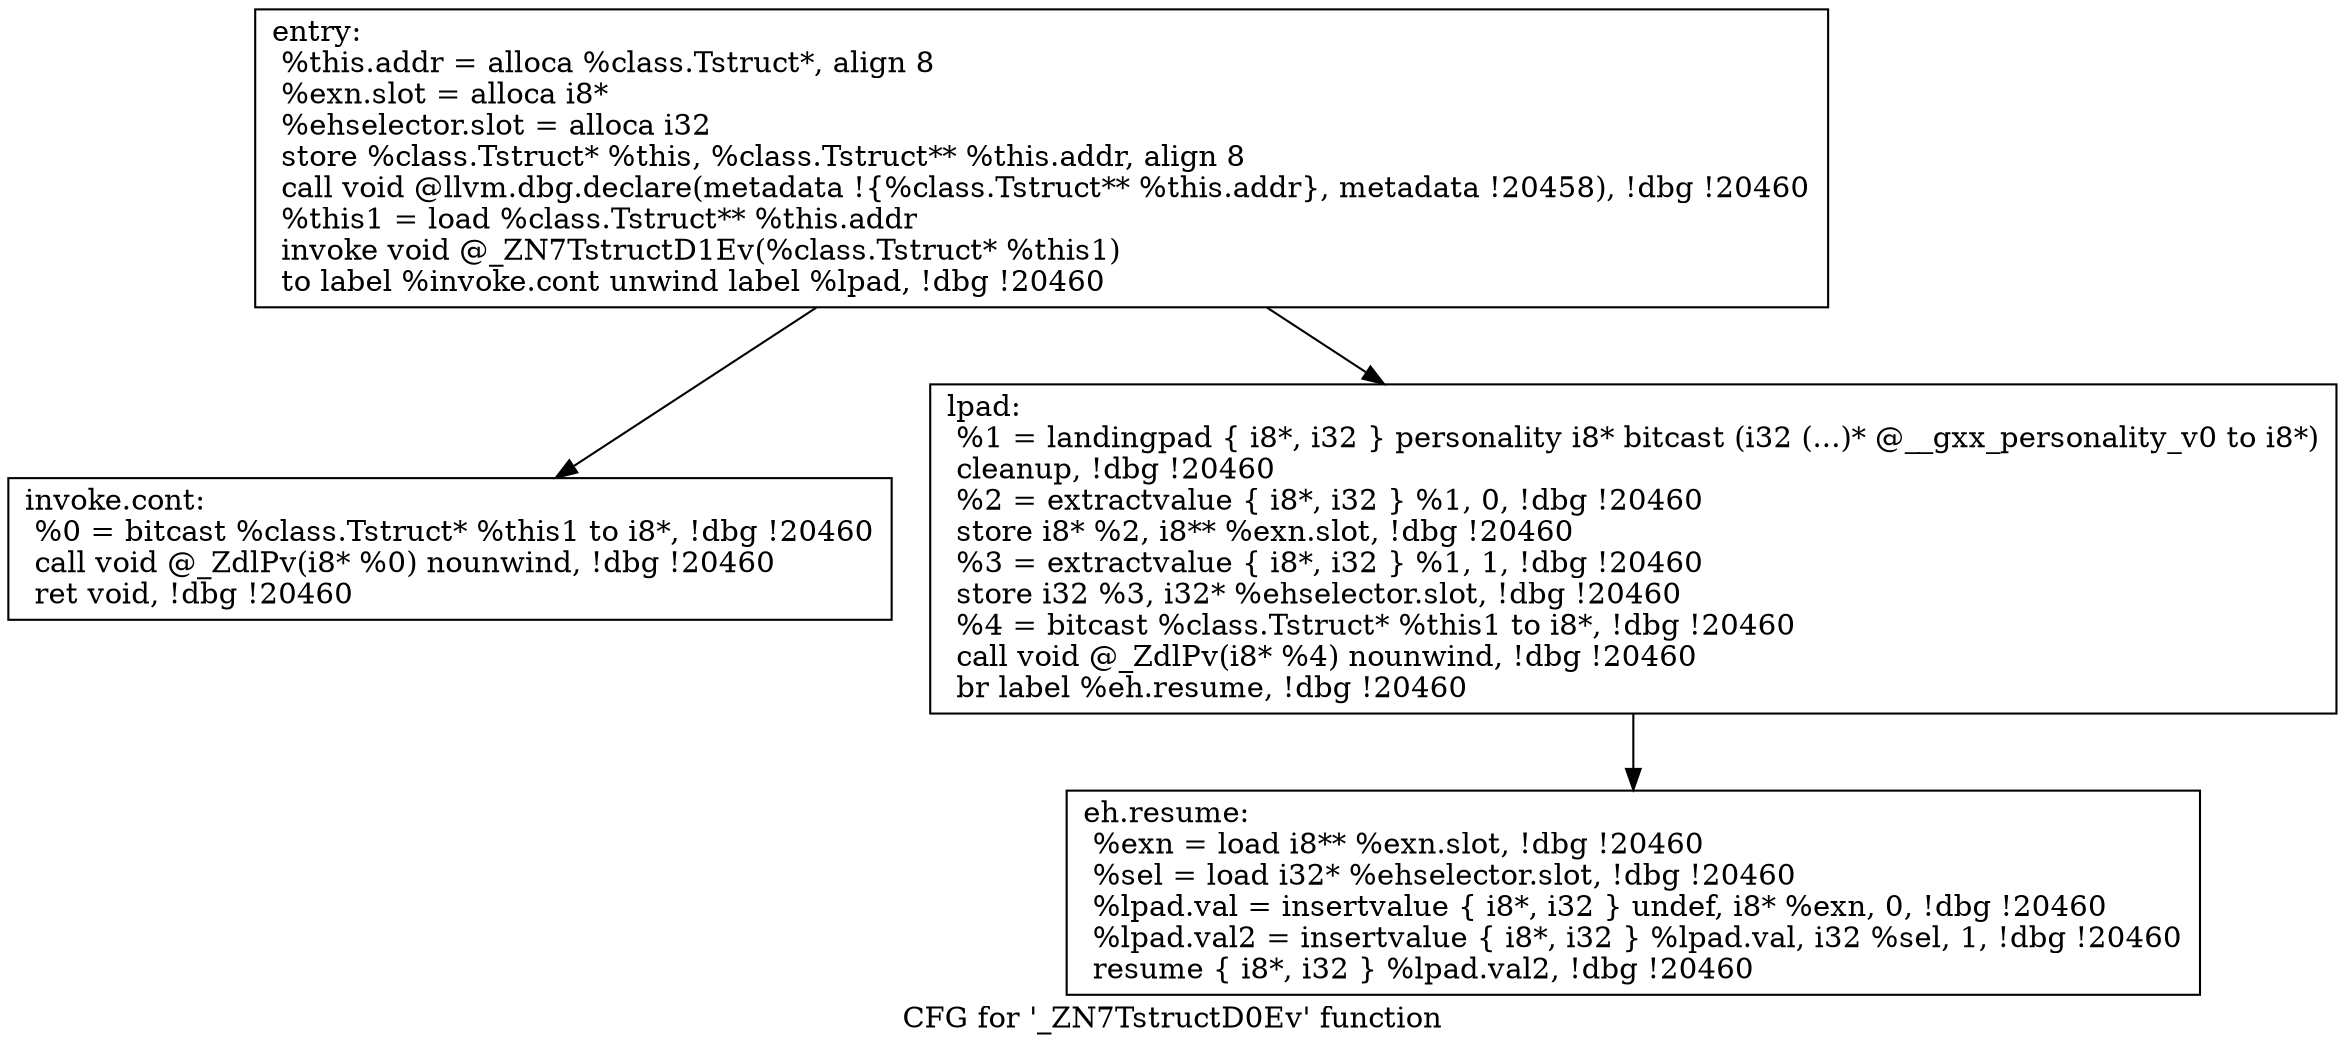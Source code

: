 digraph "CFG for '_ZN7TstructD0Ev' function" {
	label="CFG for '_ZN7TstructD0Ev' function";

	Node0x7ff8f2f66820 [shape=record,label="{entry:\l  %this.addr = alloca %class.Tstruct*, align 8\l  %exn.slot = alloca i8*\l  %ehselector.slot = alloca i32\l  store %class.Tstruct* %this, %class.Tstruct** %this.addr, align 8\l  call void @llvm.dbg.declare(metadata !\{%class.Tstruct** %this.addr\}, metadata !20458), !dbg !20460\l  %this1 = load %class.Tstruct** %this.addr\l  invoke void @_ZN7TstructD1Ev(%class.Tstruct* %this1)\l          to label %invoke.cont unwind label %lpad, !dbg !20460\l}"];
	Node0x7ff8f2f66820 -> Node0x7ff8f2f66870;
	Node0x7ff8f2f66820 -> Node0x7ff8f2f668c0;
	Node0x7ff8f2f66870 [shape=record,label="{invoke.cont:                                      \l  %0 = bitcast %class.Tstruct* %this1 to i8*, !dbg !20460\l  call void @_ZdlPv(i8* %0) nounwind, !dbg !20460\l  ret void, !dbg !20460\l}"];
	Node0x7ff8f2f668c0 [shape=record,label="{lpad:                                             \l  %1 = landingpad \{ i8*, i32 \} personality i8* bitcast (i32 (...)* @__gxx_personality_v0 to i8*)\l          cleanup, !dbg !20460\l  %2 = extractvalue \{ i8*, i32 \} %1, 0, !dbg !20460\l  store i8* %2, i8** %exn.slot, !dbg !20460\l  %3 = extractvalue \{ i8*, i32 \} %1, 1, !dbg !20460\l  store i32 %3, i32* %ehselector.slot, !dbg !20460\l  %4 = bitcast %class.Tstruct* %this1 to i8*, !dbg !20460\l  call void @_ZdlPv(i8* %4) nounwind, !dbg !20460\l  br label %eh.resume, !dbg !20460\l}"];
	Node0x7ff8f2f668c0 -> Node0x7ff8f2f66910;
	Node0x7ff8f2f66910 [shape=record,label="{eh.resume:                                        \l  %exn = load i8** %exn.slot, !dbg !20460\l  %sel = load i32* %ehselector.slot, !dbg !20460\l  %lpad.val = insertvalue \{ i8*, i32 \} undef, i8* %exn, 0, !dbg !20460\l  %lpad.val2 = insertvalue \{ i8*, i32 \} %lpad.val, i32 %sel, 1, !dbg !20460\l  resume \{ i8*, i32 \} %lpad.val2, !dbg !20460\l}"];
}
